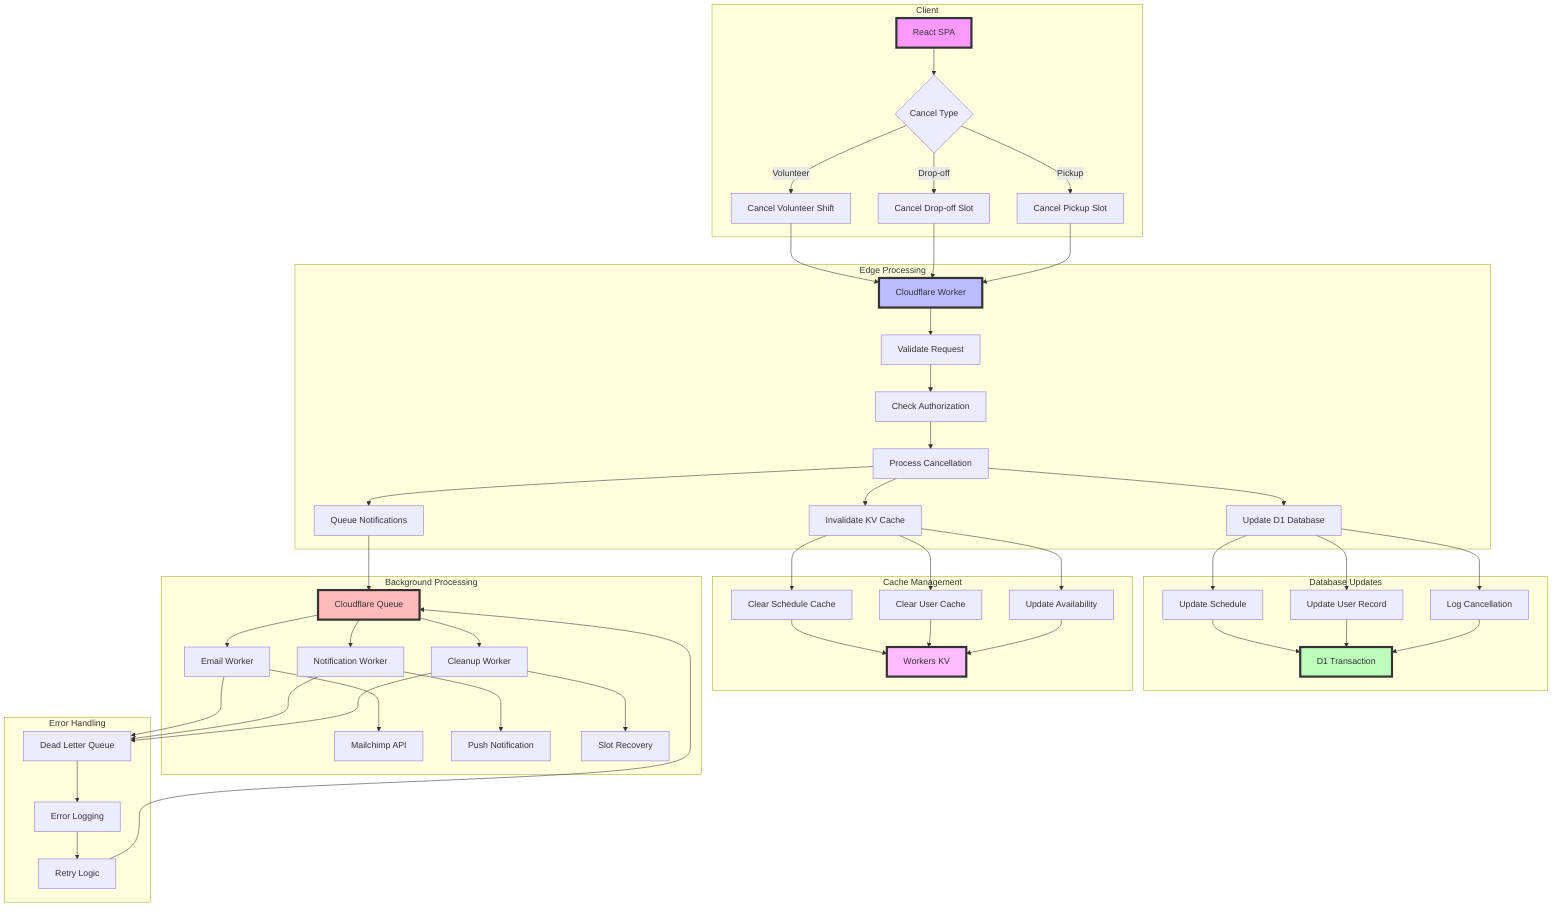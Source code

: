 flowchart TD
    subgraph "Client"
        A1[React SPA] --> A2{Cancel Type}
        A2 -->|Volunteer| B1[Cancel Volunteer Shift]
        A2 -->|Drop-off| B2[Cancel Drop-off Slot]
        A2 -->|Pickup| B3[Cancel Pickup Slot]
    end

    subgraph "Edge Processing"
        B1 & B2 & B3 --> C1[Cloudflare Worker]
        
        C1 --> D1[Validate Request]
        D1 --> D2[Check Authorization]
        D2 --> D3[Process Cancellation]
        
        D3 --> E1[Update D1 Database]
        D3 --> E2[Invalidate KV Cache]
        D3 --> E3[Queue Notifications]
    end

    subgraph "Database Updates"
        E1 --> F1[Update Schedule]
        E1 --> F2[Update User Record]
        E1 --> F3[Log Cancellation]
        
        F1 & F2 & F3 --> G1[D1 Transaction]
    end

    subgraph "Cache Management"
        E2 --> H1[Clear Schedule Cache]
        E2 --> H2[Clear User Cache]
        E2 --> H3[Update Availability]
        
        H1 & H2 & H3 --> I1[Workers KV]
    end

    subgraph "Background Processing"
        E3 --> J1[Cloudflare Queue]
        J1 --> K1[Email Worker]
        J1 --> K2[Notification Worker]
        J1 --> K3[Cleanup Worker]
        
        K1 --> L1[Mailchimp API]
        K2 --> L2[Push Notification]
        K3 --> L3[Slot Recovery]
    end

    subgraph "Error Handling"
        M1[Dead Letter Queue]
        M2[Error Logging]
        M3[Retry Logic]
        
        K1 & K2 & K3 --> M1
        M1 --> M2
        M2 --> M3
        M3 --> J1
    end

    style A1 fill:#f9f,stroke:#333,stroke-width:4px
    style C1 fill:#bbf,stroke:#333,stroke-width:4px
    style G1 fill:#bfb,stroke:#333,stroke-width:4px
    style I1 fill:#fbf,stroke:#333,stroke-width:4px
    style J1 fill:#fbb,stroke:#333,stroke-width:4px
